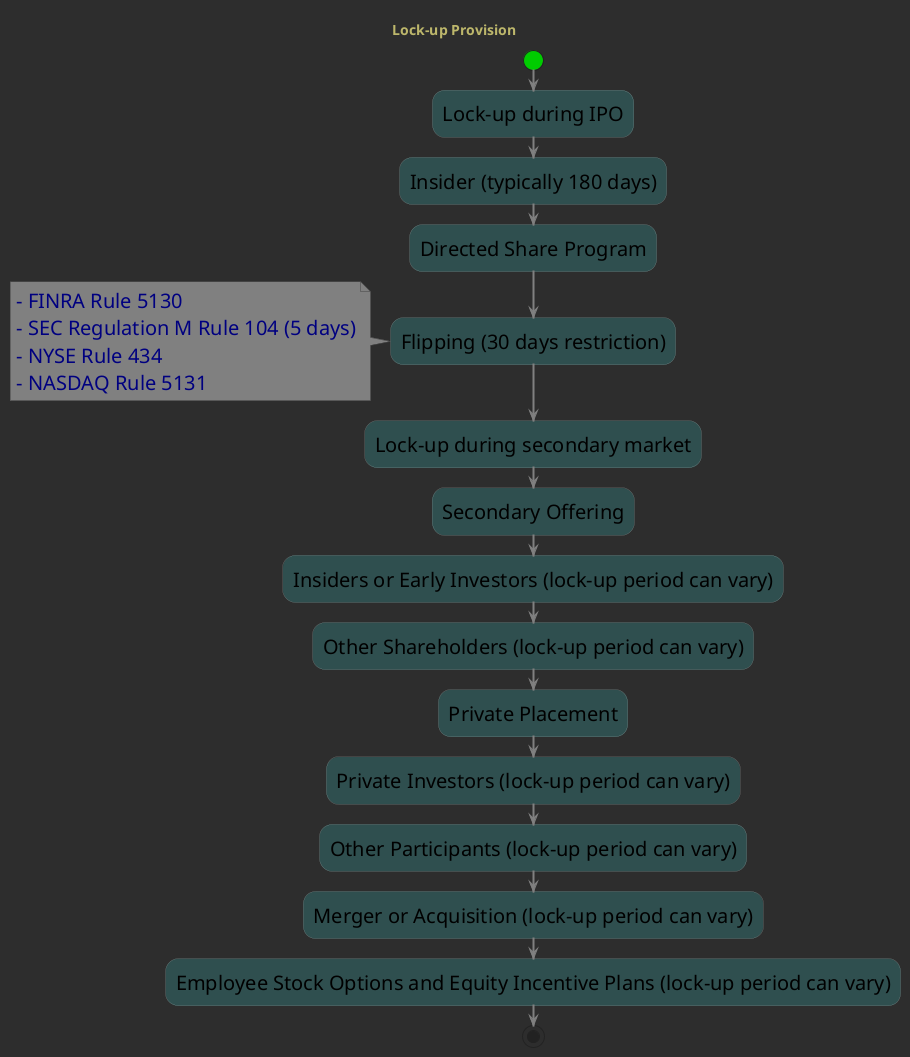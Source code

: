 @startuml
!define DarkBackground #2D2D2D
!define LightGreen #00CC00
!define LightRed #FF6666
!define LightBlue #3399FF
!define LightYellow #FFFF66
!define LightPurple #CC99FF
!define LightOrange #FF9933
!define LightGray #E6E6E6
!define DarkGray #444444


skinparam backgroundColor DarkBackground
skinparam defaultFontColor DarkKhaki

skinparam note {
    BackgroundColor Grey
    BorderColor DarkGray
    FontColor Navy
    fontstyle normal
    FontSize 20
    FontName "Ubuntu Mono"
}

skinparam {
    ActivityBackgroundColor DarkSlateGray
    ActivityBarColor Grey
    ActivityBorderColor LightGray
    ActivityBorderThickness 0
    ActivityFontColor Black
    ActivityFontName "Ubuntu Mono"
    ActivityFontSize 20
    ActivityFontStyle normal
    ActivityDiamondBackgroundColor DarkGreen
    ActivityDiamondBorderColor Lightgreen
    ActivityDiamondFontColor Black
    ActivityDiamondFontName "Ubuntu Mono"
    ActivityDiamondFontSize 20
    ActivityDiamondFontStyle normal
    ActivityArrowColor Grey
    ActivityArrowThickness 2
    ActivityStartColor LightGreen
    ActivityEndColor LightRed
}

title Lock-up Provision

start

:Lock-up during IPO;

:Insider (typically 180 days);
:Directed Share Program;

:Flipping (30 days restriction);
note left
  - FINRA Rule 5130
  - SEC Regulation M Rule 104 (5 days)
  - NYSE Rule 434
  - NASDAQ Rule 5131
end note

:Lock-up during secondary market;

:Secondary Offering;
:Insiders or Early Investors (lock-up period can vary);
:Other Shareholders (lock-up period can vary);

:Private Placement;
:Private Investors (lock-up period can vary);
:Other Participants (lock-up period can vary);

:Merger or Acquisition (lock-up period can vary);
:Employee Stock Options and Equity Incentive Plans (lock-up period can vary);

stop

@enduml
